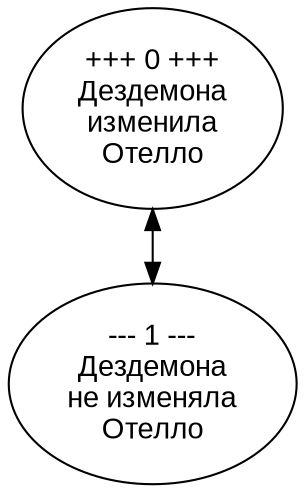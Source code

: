 digraph G {

	node [fontname=Arial];

	0 [label = "+++ 0 +++\nДездемона\nизменила\nОтелло"]
	1 [label = "--- 1 ---\nДездемона\nне изменяла\nОтелло"]
	0 -> 1 [dir=both]
}
